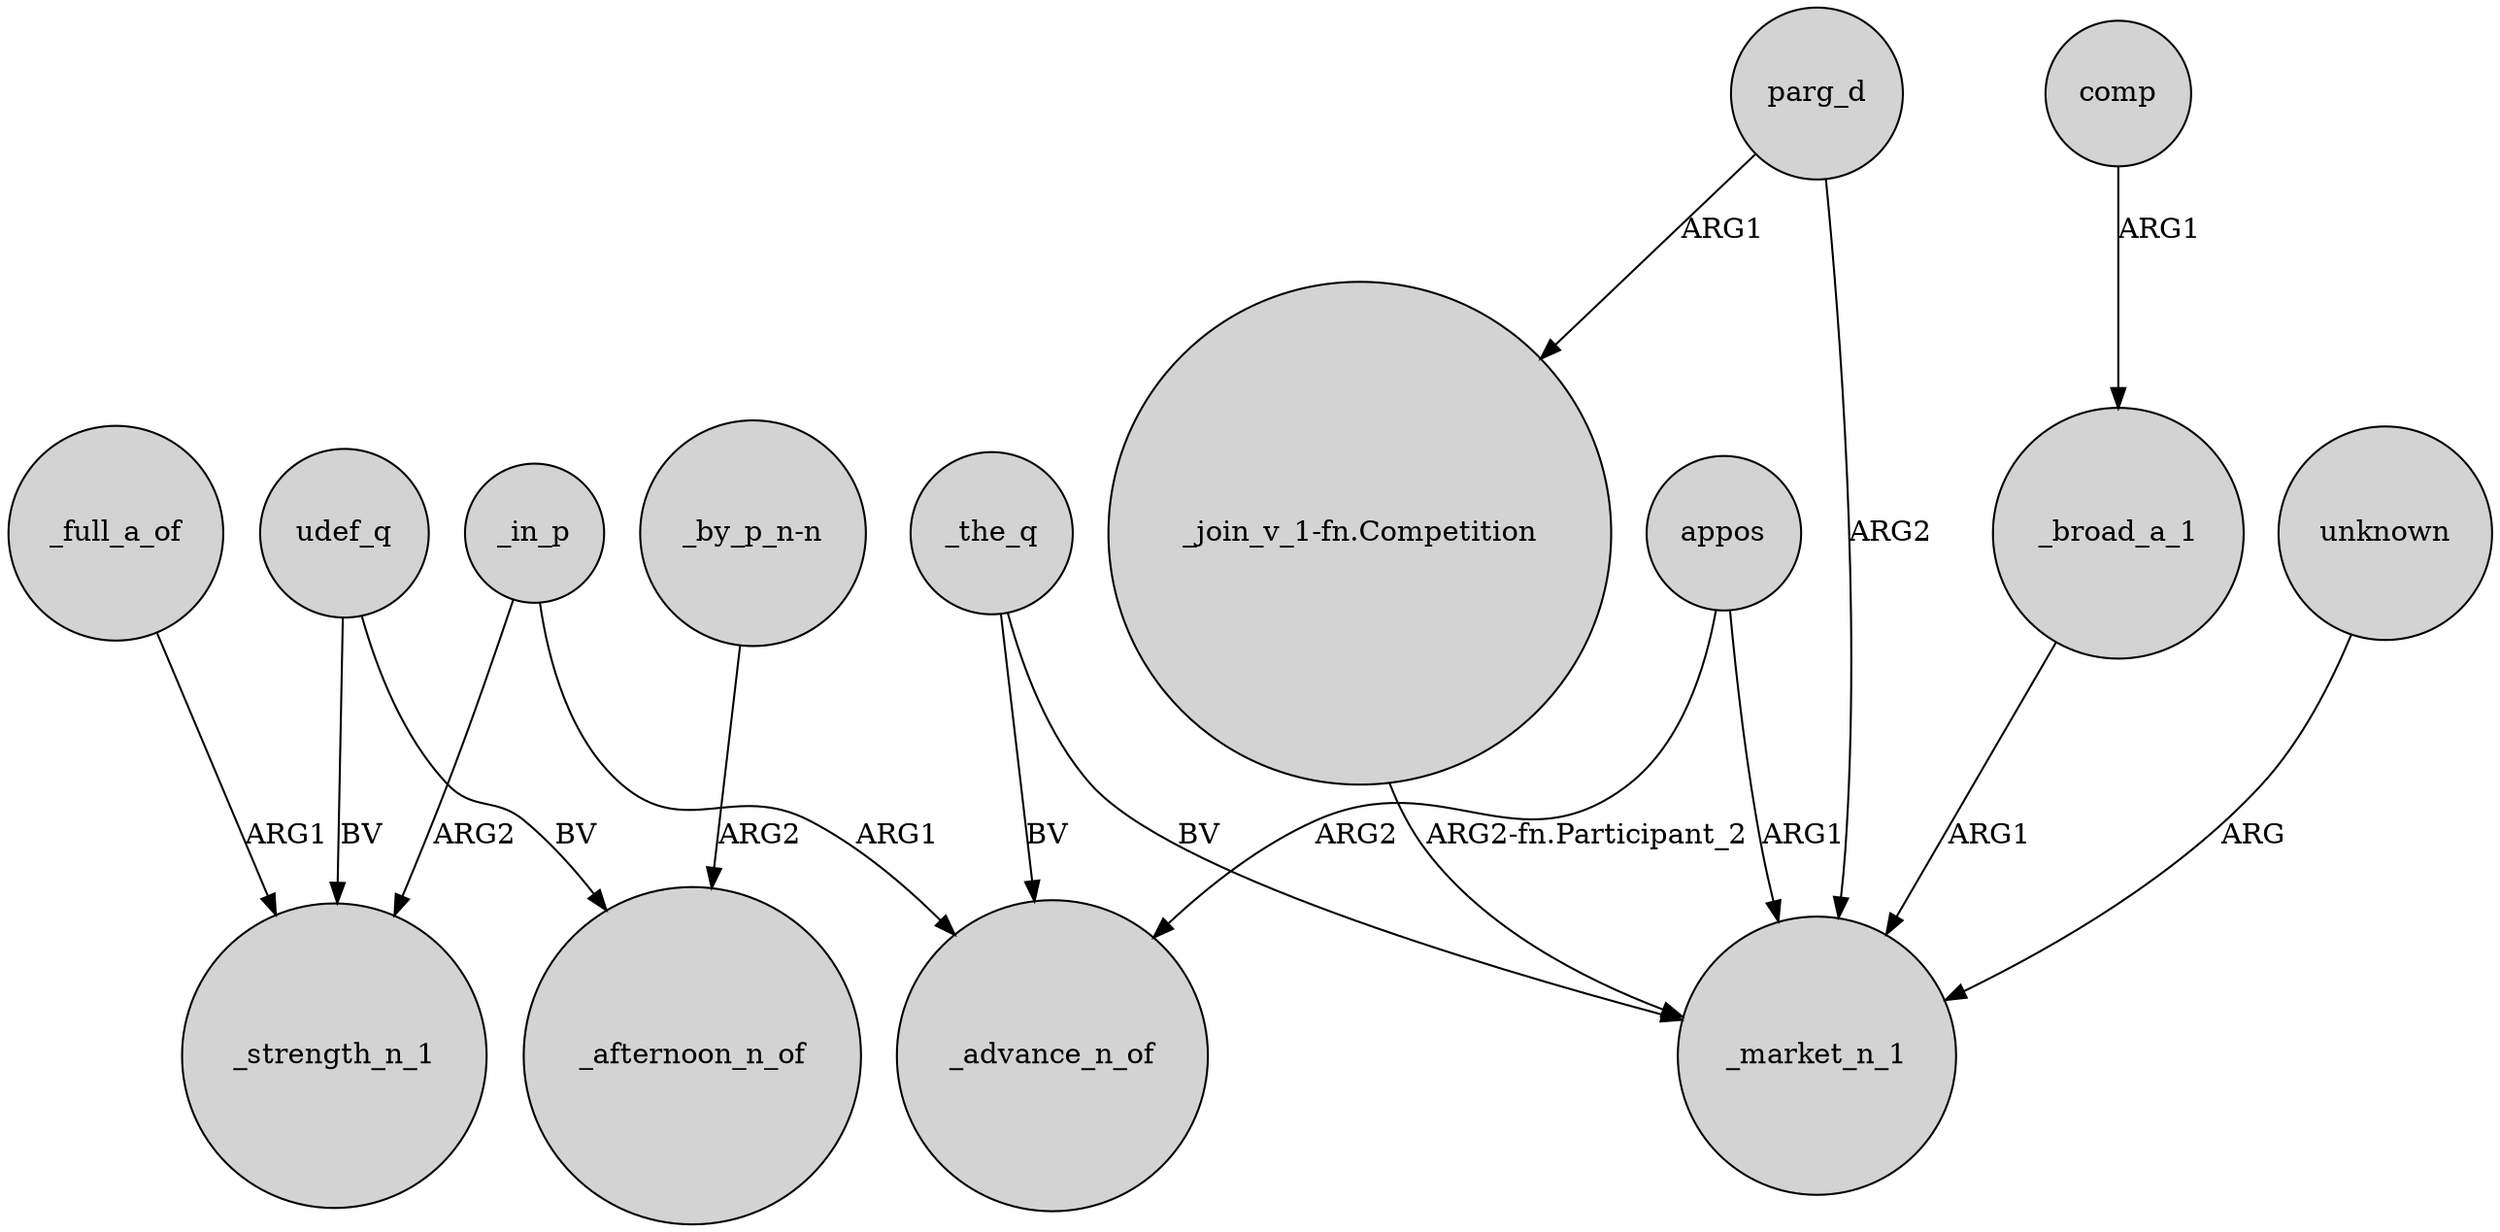 digraph {
	node [shape=circle style=filled]
	_full_a_of -> _strength_n_1 [label=ARG1]
	_in_p -> _strength_n_1 [label=ARG2]
	parg_d -> _market_n_1 [label=ARG2]
	comp -> _broad_a_1 [label=ARG1]
	unknown -> _market_n_1 [label=ARG]
	appos -> _market_n_1 [label=ARG1]
	"_by_p_n-n" -> _afternoon_n_of [label=ARG2]
	parg_d -> "_join_v_1-fn.Competition" [label=ARG1]
	_the_q -> _market_n_1 [label=BV]
	_the_q -> _advance_n_of [label=BV]
	"_join_v_1-fn.Competition" -> _market_n_1 [label="ARG2-fn.Participant_2"]
	_in_p -> _advance_n_of [label=ARG1]
	appos -> _advance_n_of [label=ARG2]
	udef_q -> _strength_n_1 [label=BV]
	udef_q -> _afternoon_n_of [label=BV]
	_broad_a_1 -> _market_n_1 [label=ARG1]
}
